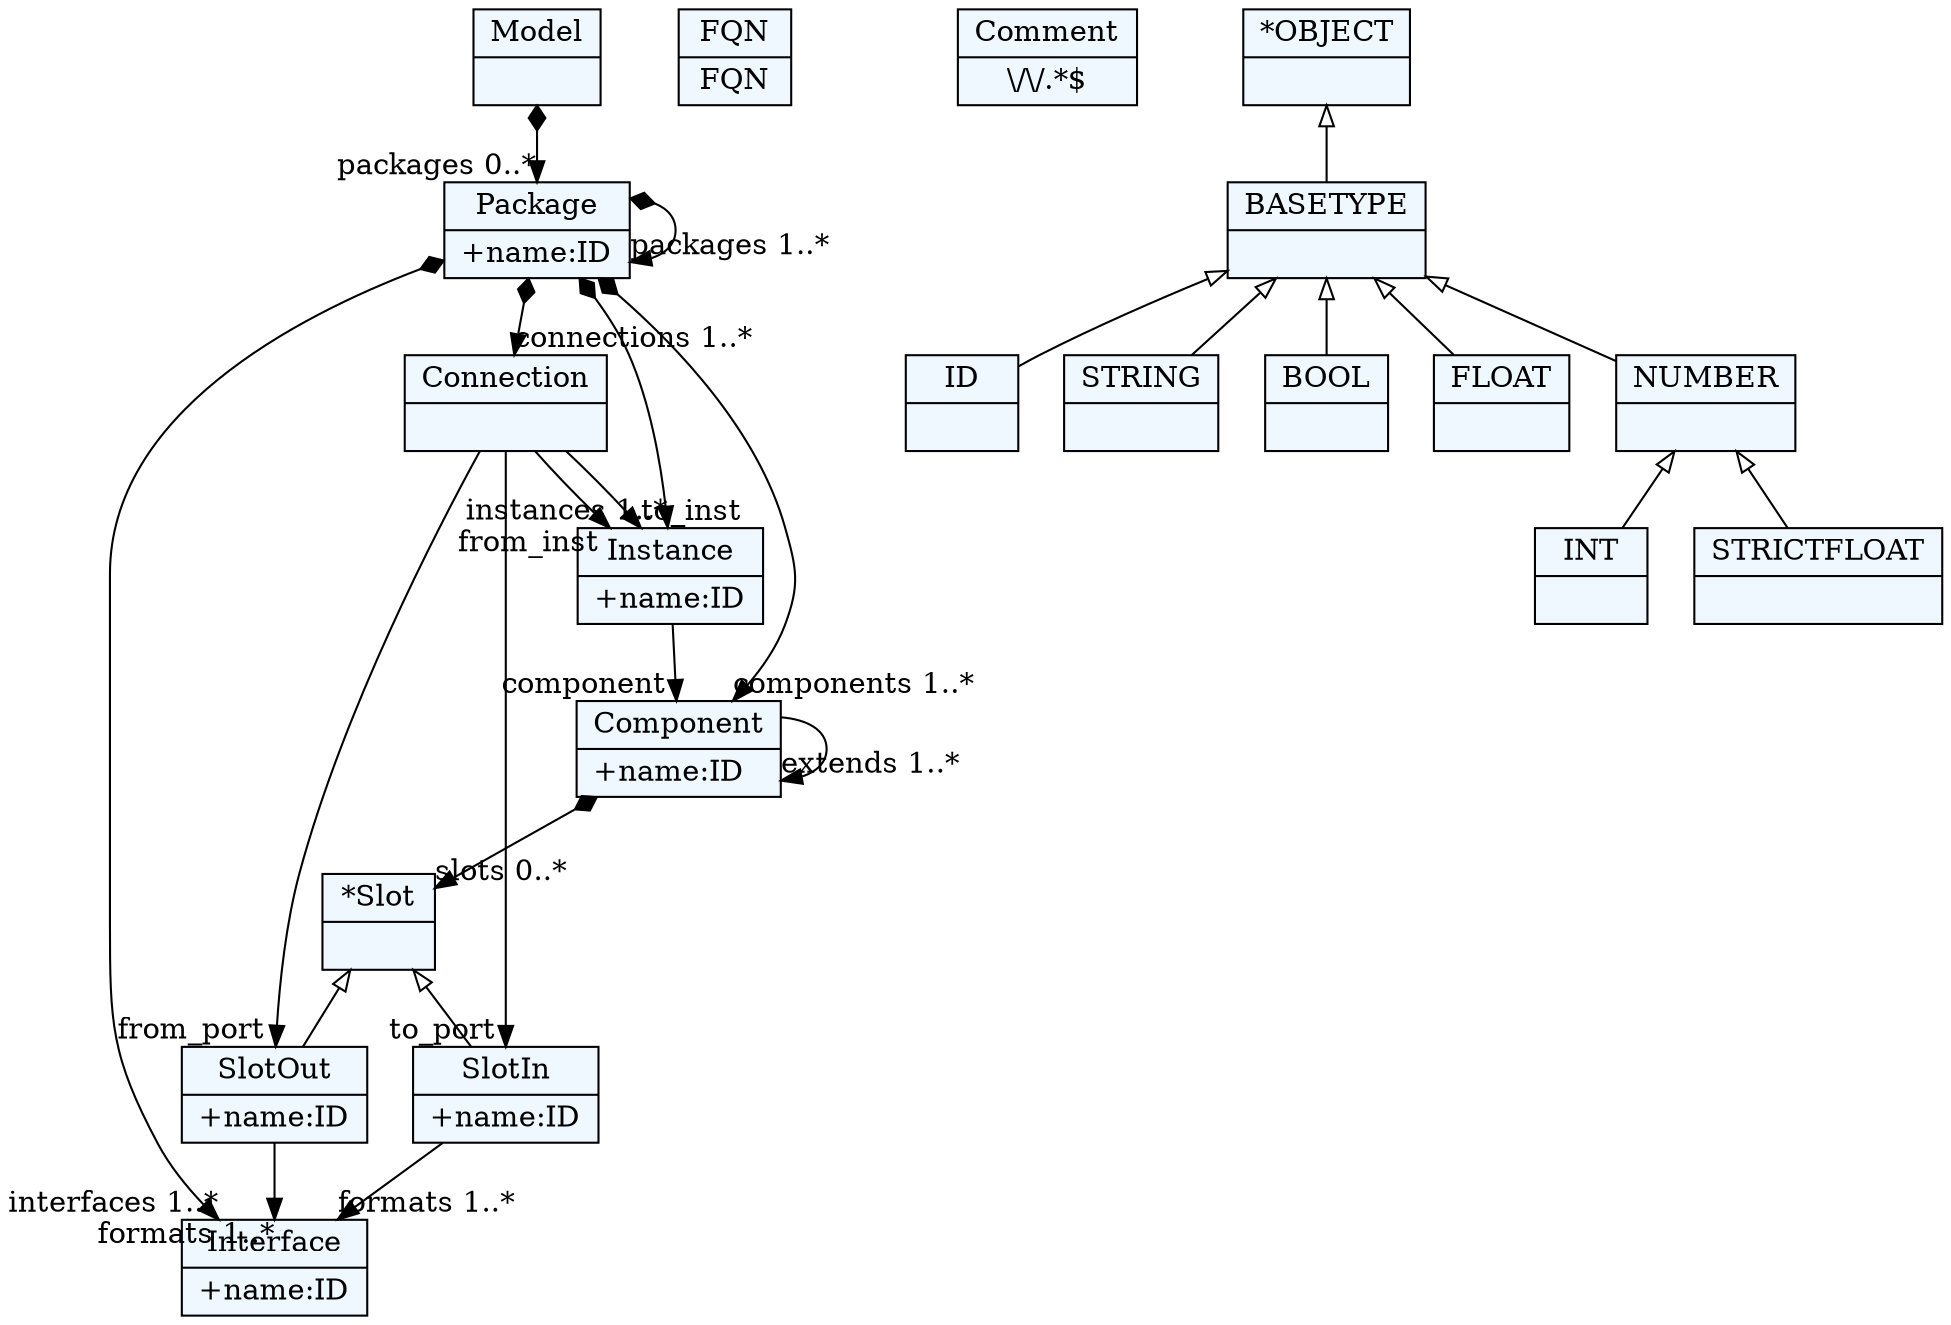 
    digraph xtext {
    fontname = "Bitstream Vera Sans"
    fontsize = 8
    node[
        shape=record,
        style=filled,
        fillcolor=aliceblue
    ]
    nodesep = 0.3
    edge[dir=black,arrowtail=empty]


34664888 -> 34764328[arrowtail=diamond, dir=both, headlabel="packages 0..*"]
34664888[ label="{Model|}"]

34764328 -> 34774216[arrowtail=diamond, dir=both, headlabel="components 1..*"]
34764328 -> 34793992[arrowtail=diamond, dir=both, headlabel="instances 1..*"]
34764328 -> 34798936[arrowtail=diamond, dir=both, headlabel="connections 1..*"]
34764328 -> 34764328[arrowtail=diamond, dir=both, headlabel="packages 1..*"]
34764328 -> 34769272[arrowtail=diamond, dir=both, headlabel="interfaces 1..*"]
34764328[ label="{Package|+name:ID\l}"]

34769272[ label="{Interface|+name:ID\l}"]

34774216 -> 34774216[headlabel="extends 1..*"]
34774216 -> 34779160[arrowtail=diamond, dir=both, headlabel="slots 0..*"]
34774216[ label="{Component|+name:ID\l}"]

34779160[ label="{*Slot|}"]
34779160 -> 34784104 [dir=back]
34779160 -> 34789048 [dir=back]

34784104 -> 34769272[headlabel="formats 1..*"]
34784104[ label="{SlotIn|+name:ID\l}"]

34789048 -> 34769272[headlabel="formats 1..*"]
34789048[ label="{SlotOut|+name:ID\l}"]

34793992 -> 34774216[headlabel="component "]
34793992[ label="{Instance|+name:ID\l}"]

34798936 -> 34793992[headlabel="from_inst "]
34798936 -> 34789048[headlabel="from_port "]
34798936 -> 34793992[headlabel="to_inst "]
34798936 -> 34784104[headlabel="to_port "]
34798936[ label="{Connection|}"]

34804472[ label="{FQN|FQN}"]

34810600[ label="{Comment|\\/\\/.*$}"]

34665944[ label="{ID|}"]

34674104[ label="{STRING|}"]

34679640[ label="{BOOL|}"]

34686296[ label="{INT|}"]

34691240[ label="{FLOAT|}"]

34696776[ label="{STRICTFLOAT|}"]

34663944[ label="{NUMBER|}"]
34663944 -> 34696776 [dir=back]
34663944 -> 34686296 [dir=back]

32377544[ label="{BASETYPE|}"]
32377544 -> 34663944 [dir=back]
32377544 -> 34691240 [dir=back]
32377544 -> 34679640 [dir=back]
32377544 -> 34665944 [dir=back]
32377544 -> 34674104 [dir=back]

34432488[ label="{*OBJECT|}"]
34432488 -> 32377544 [dir=back]


}
